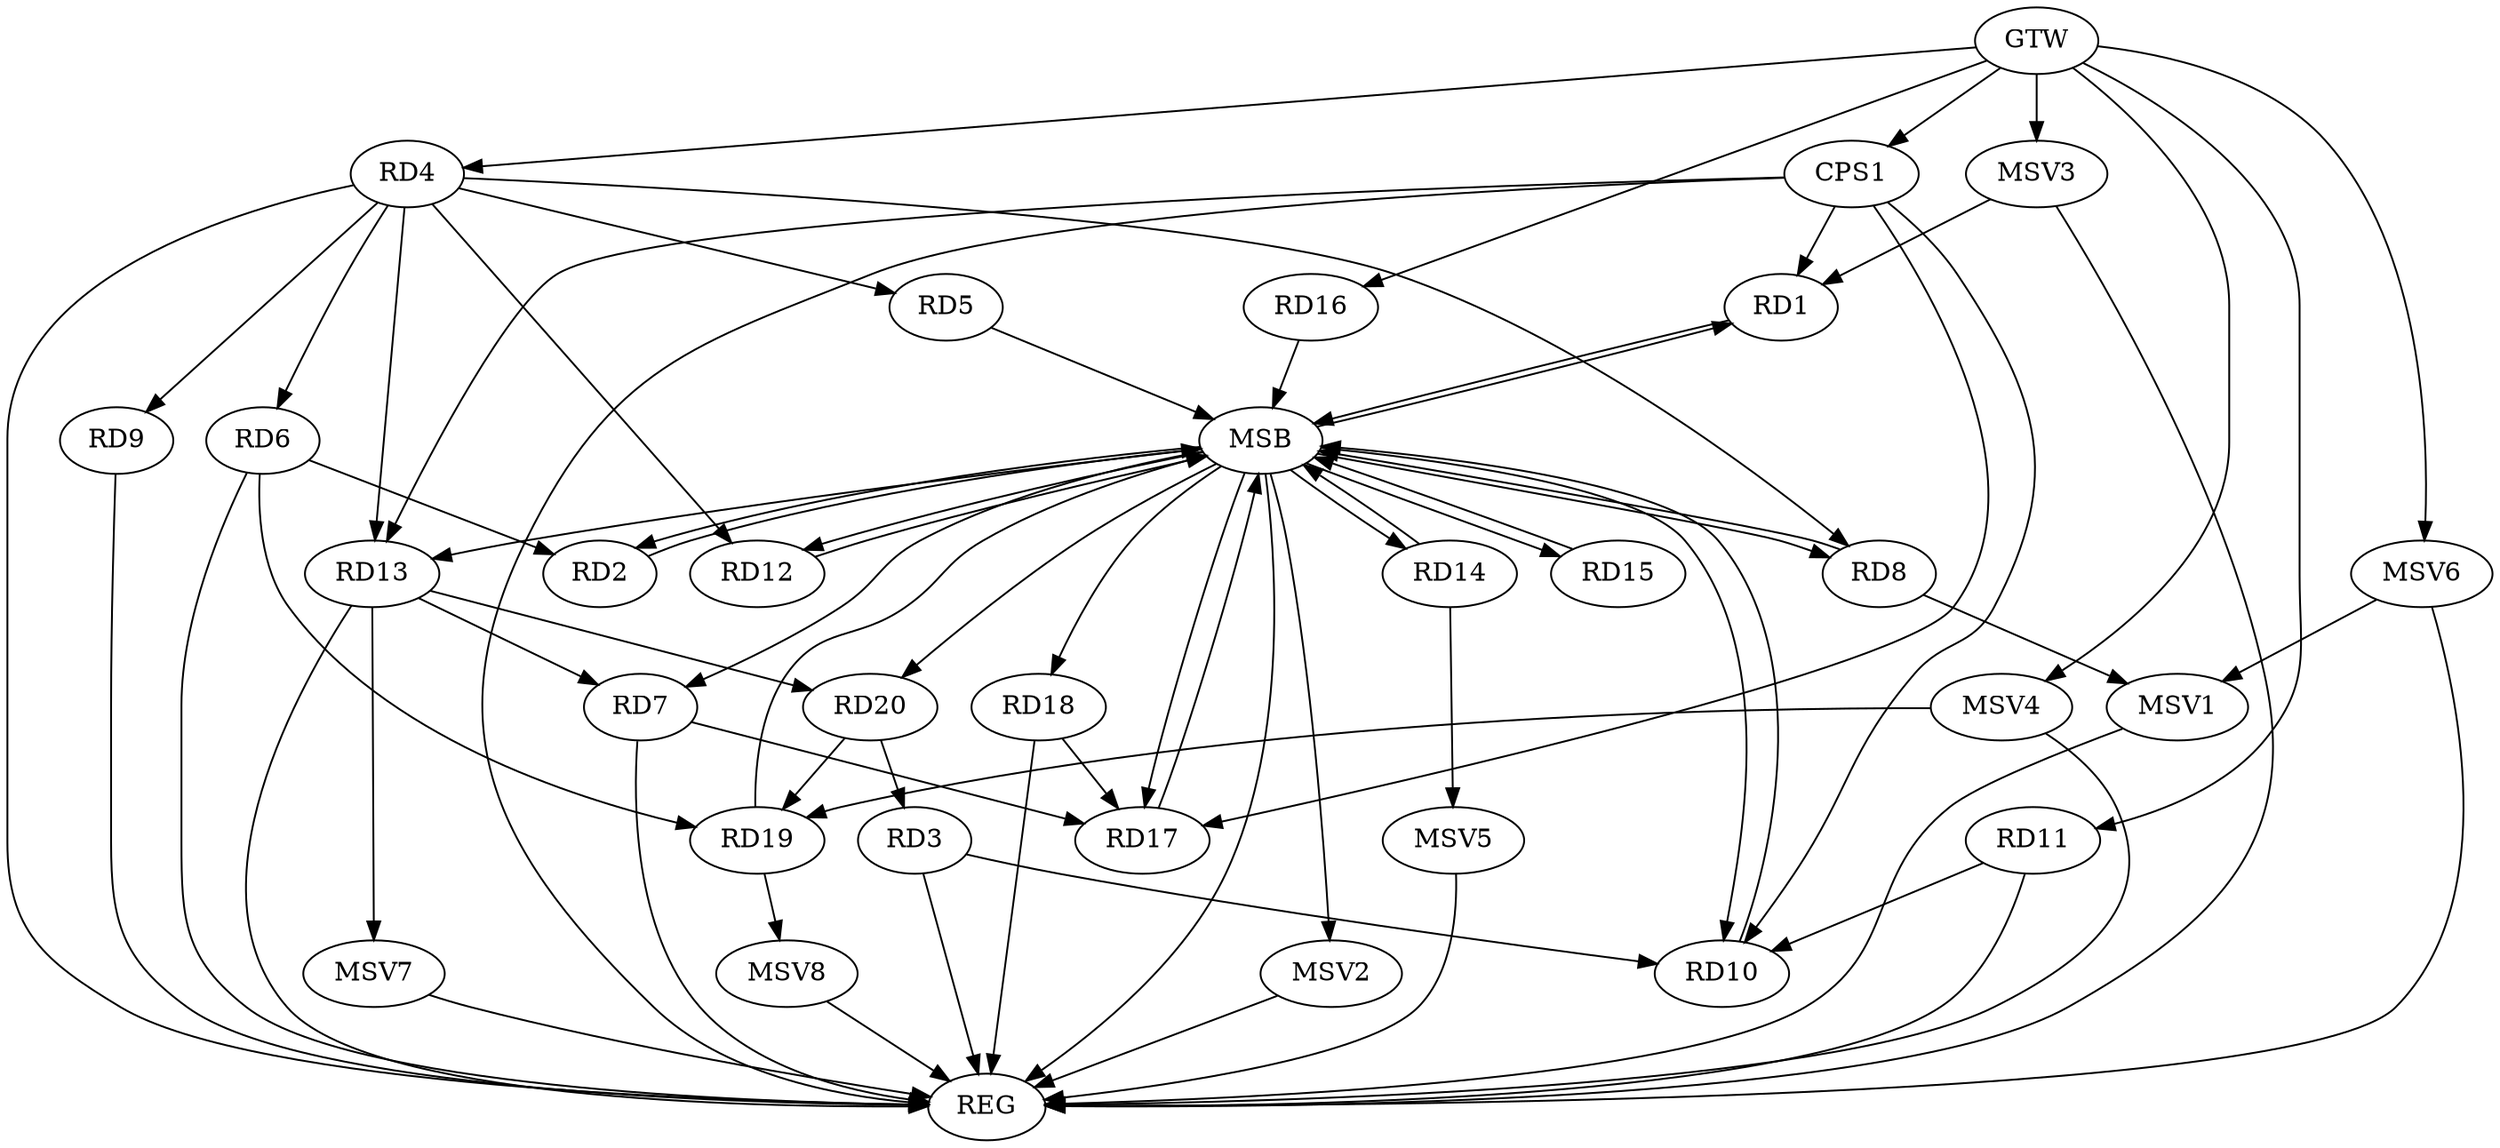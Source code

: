 strict digraph G {
  RD1 [ label="RD1" ];
  RD2 [ label="RD2" ];
  RD3 [ label="RD3" ];
  RD4 [ label="RD4" ];
  RD5 [ label="RD5" ];
  RD6 [ label="RD6" ];
  RD7 [ label="RD7" ];
  RD8 [ label="RD8" ];
  RD9 [ label="RD9" ];
  RD10 [ label="RD10" ];
  RD11 [ label="RD11" ];
  RD12 [ label="RD12" ];
  RD13 [ label="RD13" ];
  RD14 [ label="RD14" ];
  RD15 [ label="RD15" ];
  RD16 [ label="RD16" ];
  RD17 [ label="RD17" ];
  RD18 [ label="RD18" ];
  RD19 [ label="RD19" ];
  RD20 [ label="RD20" ];
  CPS1 [ label="CPS1" ];
  GTW [ label="GTW" ];
  REG [ label="REG" ];
  MSB [ label="MSB" ];
  MSV1 [ label="MSV1" ];
  MSV2 [ label="MSV2" ];
  MSV3 [ label="MSV3" ];
  MSV4 [ label="MSV4" ];
  MSV5 [ label="MSV5" ];
  MSV6 [ label="MSV6" ];
  MSV7 [ label="MSV7" ];
  MSV8 [ label="MSV8" ];
  RD6 -> RD2;
  RD3 -> RD10;
  RD20 -> RD3;
  RD4 -> RD6;
  RD4 -> RD8;
  RD4 -> RD9;
  RD4 -> RD13;
  RD6 -> RD19;
  RD13 -> RD7;
  RD7 -> RD17;
  RD11 -> RD10;
  RD13 -> RD20;
  RD18 -> RD17;
  RD20 -> RD19;
  CPS1 -> RD17;
  CPS1 -> RD1;
  CPS1 -> RD10;
  CPS1 -> RD13;
  GTW -> RD4;
  GTW -> RD11;
  GTW -> RD16;
  GTW -> CPS1;
  RD3 -> REG;
  RD4 -> REG;
  RD6 -> REG;
  RD7 -> REG;
  RD9 -> REG;
  RD11 -> REG;
  RD13 -> REG;
  RD18 -> REG;
  CPS1 -> REG;
  RD1 -> MSB;
  MSB -> RD8;
  MSB -> RD10;
  MSB -> REG;
  RD2 -> MSB;
  MSB -> RD7;
  MSB -> RD18;
  RD5 -> MSB;
  MSB -> RD2;
  MSB -> RD12;
  MSB -> RD13;
  RD8 -> MSB;
  MSB -> RD1;
  RD10 -> MSB;
  RD12 -> MSB;
  MSB -> RD17;
  RD14 -> MSB;
  MSB -> RD15;
  RD15 -> MSB;
  RD16 -> MSB;
  MSB -> RD14;
  RD17 -> MSB;
  RD19 -> MSB;
  MSB -> RD20;
  RD4 -> RD12;
  RD4 -> RD5;
  RD8 -> MSV1;
  MSV1 -> REG;
  MSB -> MSV2;
  MSV2 -> REG;
  MSV3 -> RD1;
  GTW -> MSV3;
  MSV3 -> REG;
  MSV4 -> RD19;
  GTW -> MSV4;
  MSV4 -> REG;
  RD14 -> MSV5;
  MSV5 -> REG;
  MSV6 -> MSV1;
  GTW -> MSV6;
  MSV6 -> REG;
  RD13 -> MSV7;
  MSV7 -> REG;
  RD19 -> MSV8;
  MSV8 -> REG;
}
